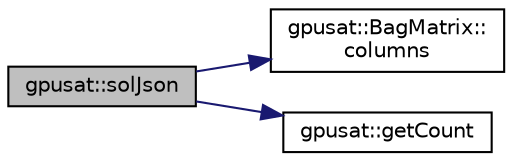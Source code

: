 digraph "gpusat::solJson"
{
 // INTERACTIVE_SVG=YES
 // LATEX_PDF_SIZE
  edge [fontname="Helvetica",fontsize="10",labelfontname="Helvetica",labelfontsize="10"];
  node [fontname="Helvetica",fontsize="10",shape=record];
  rankdir="LR";
  Node1 [label="gpusat::solJson",height=0.2,width=0.4,color="black", fillcolor="grey75", style="filled", fontcolor="black",tooltip=" "];
  Node1 -> Node2 [color="midnightblue",fontsize="10",style="solid",fontname="Helvetica"];
  Node2 [label="gpusat::BagMatrix::\lcolumns",height=0.2,width=0.4,color="black", fillcolor="white", style="filled",URL="$classgpusat_1_1_bag_matrix.html#ac3ca0894fea2e196b1f80da4906920c3",tooltip=" "];
  Node1 -> Node3 [color="midnightblue",fontsize="10",style="solid",fontname="Helvetica"];
  Node3 [label="gpusat::getCount",height=0.2,width=0.4,color="black", fillcolor="white", style="filled",URL="$namespacegpusat.html#a607a57fced4760564963f4c707f28449",tooltip=" "];
}
